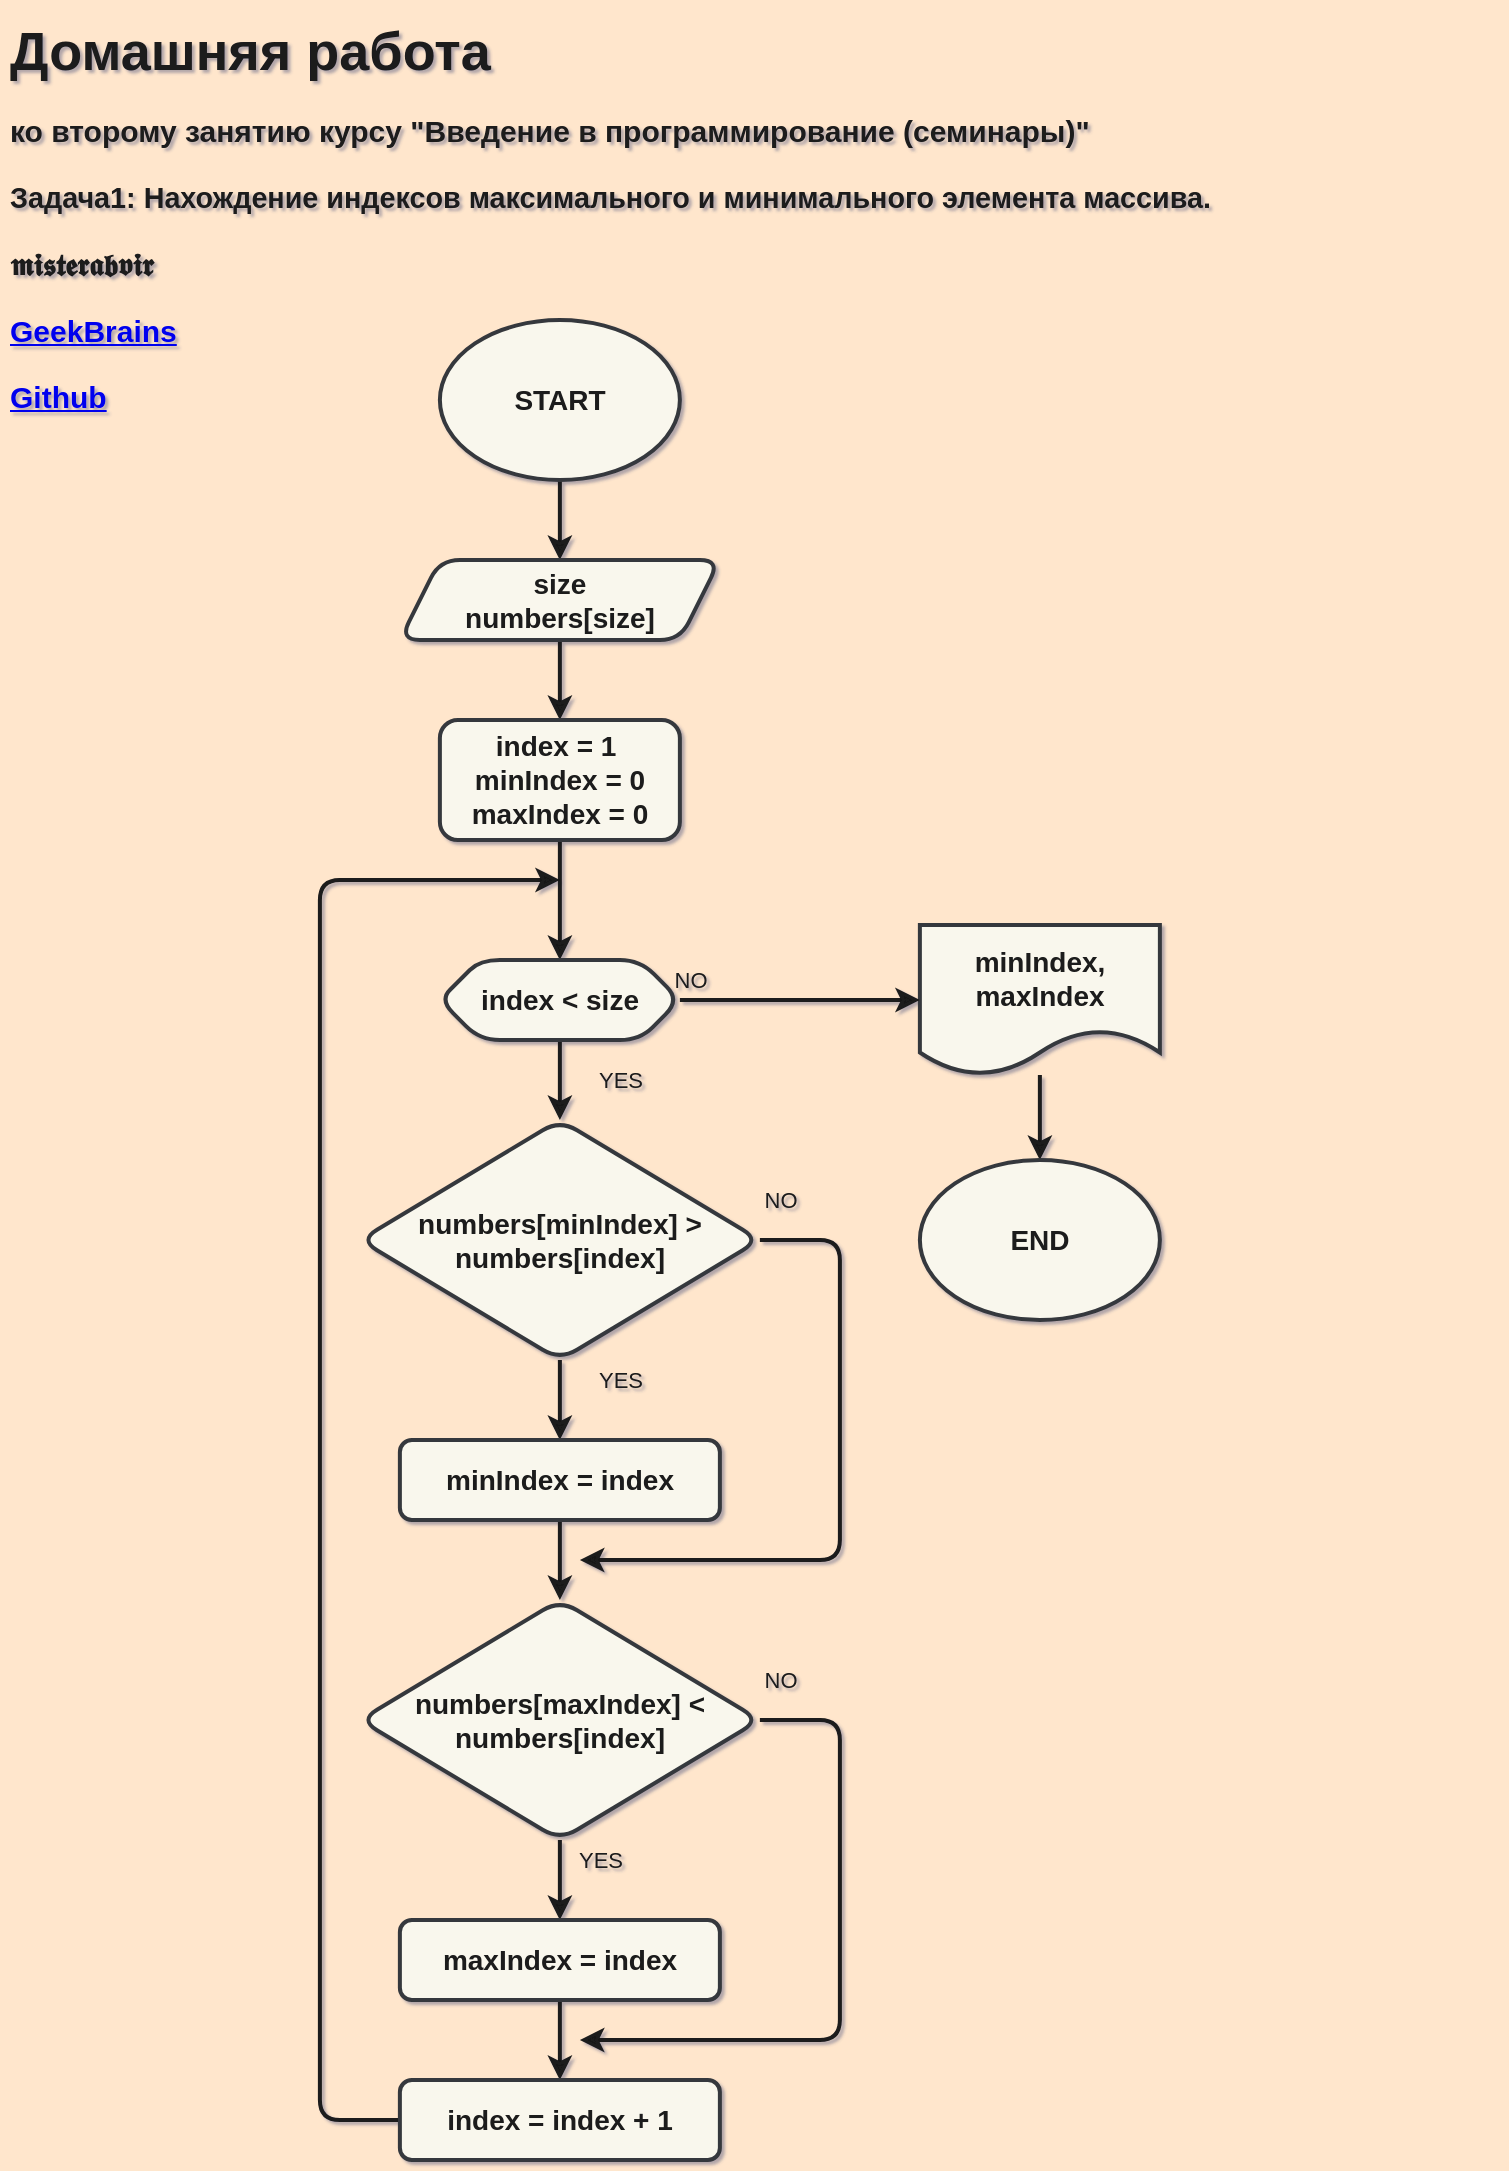<mxfile>
    <diagram id="HgxuDFO7ci0bPYLWqyz5" name="Page-1">
        <mxGraphModel dx="1153" dy="976" grid="1" gridSize="10" guides="1" tooltips="1" connect="1" arrows="1" fold="1" page="1" pageScale="1" pageWidth="827" pageHeight="1169" background="#FFE6CC" math="0" shadow="1">
            <root>
                <mxCell id="0"/>
                <mxCell id="1" parent="0"/>
                <object label="&lt;h1 style=&quot;font-size: 15px&quot;&gt;&lt;font style=&quot;font-size: 27px&quot;&gt;Домашняя работа&lt;/font&gt;&lt;/h1&gt;&lt;p style=&quot;font-size: 15px&quot;&gt;&lt;font style=&quot;font-size: 15px&quot;&gt;ко второму занятию курсу &quot;Введение в программирование (семинары)&quot;&lt;/font&gt;&lt;/p&gt;&lt;p style=&quot;font-size: 15px&quot;&gt;&lt;span dir=&quot;ltr&quot; style=&quot;left: 77.848px ; top: 130.422px ; font-size: 14.372px ; font-family: sans-serif ; transform: scalex(1.02)&quot;&gt;Задача1:&lt;/span&gt;&lt;span dir=&quot;ltr&quot; style=&quot;left: 138.052px ; top: 130.422px ; font-size: 14.372px ; font-family: sans-serif&quot;&gt; &lt;/span&gt;&lt;span dir=&quot;ltr&quot; style=&quot;left: 142.036px ; top: 130.422px ; font-size: 14.372px ; font-family: sans-serif ; transform: scalex(1.081)&quot;&gt;Нахождение индексов максимального и минимального элемента массива.&lt;/span&gt;&lt;br&gt;&lt;/p&gt;&lt;font style=&quot;font-size: 15px&quot;&gt;𝖒𝖎𝖘𝖙𝖊𝖗𝖆𝖇𝖛𝖎𝖗&lt;br&gt;&lt;/font&gt;&lt;p style=&quot;font-size: 15px&quot;&gt;&lt;a href=&quot;https://gb.ru/users/8831713&quot;&gt;&lt;font style=&quot;font-size: 15px&quot;&gt;GeekBrains&lt;/font&gt;&lt;/a&gt;&lt;/p&gt;&lt;p style=&quot;font-size: 15px&quot;&gt;&lt;a href=&quot;https://github.com/misterabvir/gb_algorithms/&quot;&gt;&lt;font style=&quot;font-size: 15px&quot;&gt;Github&lt;/font&gt;&lt;/a&gt;&lt;/p&gt;" id="23">
                    <mxCell style="text;html=1;strokeColor=none;fillColor=none;spacing=5;spacingTop=-20;whiteSpace=wrap;overflow=hidden;rounded=0;fontSize=14;fontColor=#1A1A1A;fontStyle=1" parent="1" vertex="1">
                        <mxGeometry x="40" y="40" width="750" height="240" as="geometry"/>
                    </mxCell>
                </object>
                <mxCell id="fwJVP8VtZSIYC7BJ0X0V-26" value="" style="edgeStyle=orthogonalEdgeStyle;rounded=1;orthogonalLoop=1;jettySize=auto;html=1;labelBackgroundColor=none;strokeColor=#1A1A1A;strokeWidth=2;fontColor=#1A1A1A;" parent="1" source="fwJVP8VtZSIYC7BJ0X0V-23" target="fwJVP8VtZSIYC7BJ0X0V-25" edge="1">
                    <mxGeometry relative="1" as="geometry"/>
                </mxCell>
                <mxCell id="fwJVP8VtZSIYC7BJ0X0V-23" value="minIndex, maxIndex" style="shape=document;whiteSpace=wrap;html=1;boundedLbl=1;fontSize=14;fillColor=#f9f7ed;strokeColor=#36393d;fontColor=#1A1A1A;rounded=1;strokeWidth=2;fontStyle=1;" parent="1" vertex="1">
                    <mxGeometry x="499.94" y="492.5" width="120" height="75" as="geometry"/>
                </mxCell>
                <mxCell id="fwJVP8VtZSIYC7BJ0X0V-25" value="END" style="ellipse;whiteSpace=wrap;html=1;rounded=1;fillColor=#f9f7ed;strokeColor=#36393d;strokeWidth=2;fontColor=#1A1A1A;fontStyle=1;fontSize=14;" parent="1" vertex="1">
                    <mxGeometry x="499.94" y="610" width="120" height="80" as="geometry"/>
                </mxCell>
                <mxCell id="cQfYgWPY9KQmNeoO3Wew-23" value="" style="edgeStyle=none;curved=1;rounded=1;html=1;fontSize=14;fontColor=#1A1A1A;labelBackgroundColor=none;strokeColor=#1A1A1A;strokeWidth=2;" parent="1" source="cQfYgWPY9KQmNeoO3Wew-24" target="cQfYgWPY9KQmNeoO3Wew-26" edge="1">
                    <mxGeometry relative="1" as="geometry"/>
                </mxCell>
                <mxCell id="cQfYgWPY9KQmNeoO3Wew-24" value="START" style="ellipse;whiteSpace=wrap;html=1;rounded=1;fillColor=#f9f7ed;strokeColor=#36393d;strokeWidth=2;fontColor=#1A1A1A;fontStyle=1;fontSize=14;" parent="1" vertex="1">
                    <mxGeometry x="259.94" y="190" width="120" height="80" as="geometry"/>
                </mxCell>
                <mxCell id="cQfYgWPY9KQmNeoO3Wew-25" value="" style="edgeStyle=orthogonalEdgeStyle;rounded=0;orthogonalLoop=1;jettySize=auto;html=1;strokeColor=#1A1A1A;strokeWidth=2;" parent="1" source="cQfYgWPY9KQmNeoO3Wew-26" target="cQfYgWPY9KQmNeoO3Wew-28" edge="1">
                    <mxGeometry relative="1" as="geometry"/>
                </mxCell>
                <mxCell id="cQfYgWPY9KQmNeoO3Wew-26" value="size&lt;br&gt;numbers[size]" style="shape=parallelogram;perimeter=parallelogramPerimeter;whiteSpace=wrap;html=1;fixedSize=1;fontSize=14;fillColor=#f9f7ed;strokeColor=#36393d;fontColor=#1A1A1A;rounded=1;strokeWidth=2;fontStyle=1;" parent="1" vertex="1">
                    <mxGeometry x="239.94" y="310" width="160" height="40" as="geometry"/>
                </mxCell>
                <mxCell id="cQfYgWPY9KQmNeoO3Wew-33" value="" style="edgeStyle=orthogonalEdgeStyle;rounded=1;orthogonalLoop=1;jettySize=auto;html=1;labelBackgroundColor=none;strokeColor=#1A1A1A;strokeWidth=2;fontColor=#1A1A1A;" parent="1" source="cQfYgWPY9KQmNeoO3Wew-28" target="cQfYgWPY9KQmNeoO3Wew-32" edge="1">
                    <mxGeometry relative="1" as="geometry"/>
                </mxCell>
                <mxCell id="cQfYgWPY9KQmNeoO3Wew-28" value="index = 1&amp;nbsp;&lt;br&gt;minIndex = 0&lt;br&gt;maxIndex = 0" style="rounded=1;whiteSpace=wrap;html=1;fontSize=14;fillColor=#f9f7ed;strokeColor=#36393d;fontColor=#1A1A1A;strokeWidth=2;fontStyle=1;" parent="1" vertex="1">
                    <mxGeometry x="259.94" y="390" width="120" height="60" as="geometry"/>
                </mxCell>
                <mxCell id="TfGkW2T2U8pZ0mx2bVF4-23" value="NO" style="edgeStyle=orthogonalEdgeStyle;rounded=1;orthogonalLoop=1;jettySize=auto;html=1;strokeWidth=2;strokeColor=#1A1A1A;fontColor=#1A1A1A;labelBackgroundColor=none;" parent="1" source="cQfYgWPY9KQmNeoO3Wew-32" target="fwJVP8VtZSIYC7BJ0X0V-23" edge="1">
                    <mxGeometry x="-0.92" y="10" relative="1" as="geometry">
                        <mxPoint as="offset"/>
                    </mxGeometry>
                </mxCell>
                <mxCell id="TfGkW2T2U8pZ0mx2bVF4-25" value="YES" style="edgeStyle=orthogonalEdgeStyle;rounded=1;orthogonalLoop=1;jettySize=auto;html=1;labelBackgroundColor=none;strokeColor=#1A1A1A;strokeWidth=2;fontColor=#1A1A1A;" parent="1" source="cQfYgWPY9KQmNeoO3Wew-32" target="TfGkW2T2U8pZ0mx2bVF4-24" edge="1">
                    <mxGeometry y="30" relative="1" as="geometry">
                        <mxPoint as="offset"/>
                    </mxGeometry>
                </mxCell>
                <mxCell id="cQfYgWPY9KQmNeoO3Wew-32" value="index &amp;lt; size" style="shape=hexagon;perimeter=hexagonPerimeter2;whiteSpace=wrap;html=1;fixedSize=1;fontSize=14;fillColor=#f9f7ed;strokeColor=#36393d;fontColor=#1A1A1A;rounded=1;strokeWidth=2;fontStyle=1;" parent="1" vertex="1">
                    <mxGeometry x="259.94" y="510" width="120" height="40" as="geometry"/>
                </mxCell>
                <mxCell id="TfGkW2T2U8pZ0mx2bVF4-27" value="YES" style="edgeStyle=orthogonalEdgeStyle;rounded=1;orthogonalLoop=1;jettySize=auto;html=1;labelBackgroundColor=none;strokeColor=#1A1A1A;strokeWidth=2;fontColor=#1A1A1A;" parent="1" source="TfGkW2T2U8pZ0mx2bVF4-24" target="TfGkW2T2U8pZ0mx2bVF4-26" edge="1">
                    <mxGeometry x="-0.5" y="30" relative="1" as="geometry">
                        <mxPoint as="offset"/>
                    </mxGeometry>
                </mxCell>
                <mxCell id="TfGkW2T2U8pZ0mx2bVF4-32" value="NO" style="edgeStyle=orthogonalEdgeStyle;rounded=1;orthogonalLoop=1;jettySize=auto;html=1;labelBackgroundColor=none;strokeColor=#1A1A1A;strokeWidth=2;fontColor=#1A1A1A;" parent="1" source="TfGkW2T2U8pZ0mx2bVF4-24" edge="1">
                    <mxGeometry x="-0.939" y="20" relative="1" as="geometry">
                        <mxPoint x="329.94" y="810" as="targetPoint"/>
                        <Array as="points">
                            <mxPoint x="459.94" y="650"/>
                            <mxPoint x="459.94" y="810"/>
                        </Array>
                        <mxPoint as="offset"/>
                    </mxGeometry>
                </mxCell>
                <mxCell id="TfGkW2T2U8pZ0mx2bVF4-24" value="numbers[minIndex] &amp;gt; numbers[index]" style="rhombus;whiteSpace=wrap;html=1;fontSize=14;fillColor=#f9f7ed;strokeColor=#36393d;fontColor=#1A1A1A;rounded=1;strokeWidth=2;fontStyle=1;" parent="1" vertex="1">
                    <mxGeometry x="219.94" y="590" width="200" height="120" as="geometry"/>
                </mxCell>
                <mxCell id="TfGkW2T2U8pZ0mx2bVF4-31" style="edgeStyle=orthogonalEdgeStyle;rounded=1;orthogonalLoop=1;jettySize=auto;html=1;entryX=0.5;entryY=0;entryDx=0;entryDy=0;labelBackgroundColor=none;strokeColor=#1A1A1A;strokeWidth=2;fontColor=#1A1A1A;" parent="1" source="TfGkW2T2U8pZ0mx2bVF4-26" target="TfGkW2T2U8pZ0mx2bVF4-29" edge="1">
                    <mxGeometry relative="1" as="geometry"/>
                </mxCell>
                <mxCell id="TfGkW2T2U8pZ0mx2bVF4-26" value="minIndex = index" style="rounded=1;whiteSpace=wrap;html=1;fontSize=14;fillColor=#f9f7ed;strokeColor=#36393d;fontColor=#1A1A1A;strokeWidth=2;fontStyle=1;" parent="1" vertex="1">
                    <mxGeometry x="239.94" y="750" width="160" height="40" as="geometry"/>
                </mxCell>
                <mxCell id="TfGkW2T2U8pZ0mx2bVF4-28" value="YES" style="edgeStyle=orthogonalEdgeStyle;rounded=1;orthogonalLoop=1;jettySize=auto;html=1;labelBackgroundColor=none;strokeColor=#1A1A1A;strokeWidth=2;fontColor=#1A1A1A;" parent="1" source="TfGkW2T2U8pZ0mx2bVF4-29" target="TfGkW2T2U8pZ0mx2bVF4-30" edge="1">
                    <mxGeometry x="-0.5" y="20" relative="1" as="geometry">
                        <mxPoint as="offset"/>
                    </mxGeometry>
                </mxCell>
                <mxCell id="TfGkW2T2U8pZ0mx2bVF4-36" value="NO" style="edgeStyle=orthogonalEdgeStyle;rounded=1;orthogonalLoop=1;jettySize=auto;html=1;labelBackgroundColor=none;strokeColor=#1A1A1A;strokeWidth=2;fontColor=#1A1A1A;" parent="1" source="TfGkW2T2U8pZ0mx2bVF4-29" edge="1">
                    <mxGeometry x="-0.939" y="20" relative="1" as="geometry">
                        <mxPoint x="329.94" y="1050" as="targetPoint"/>
                        <Array as="points">
                            <mxPoint x="459.94" y="890"/>
                            <mxPoint x="459.94" y="1050"/>
                        </Array>
                        <mxPoint as="offset"/>
                    </mxGeometry>
                </mxCell>
                <mxCell id="TfGkW2T2U8pZ0mx2bVF4-29" value="numbers[maxIndex] &amp;lt; numbers[index]" style="rhombus;whiteSpace=wrap;html=1;fontSize=14;fillColor=#f9f7ed;strokeColor=#36393d;fontColor=#1A1A1A;rounded=1;strokeWidth=2;fontStyle=1;" parent="1" vertex="1">
                    <mxGeometry x="219.94" y="830" width="200" height="120" as="geometry"/>
                </mxCell>
                <mxCell id="TfGkW2T2U8pZ0mx2bVF4-35" value="" style="edgeStyle=orthogonalEdgeStyle;rounded=1;orthogonalLoop=1;jettySize=auto;html=1;labelBackgroundColor=none;strokeColor=#1A1A1A;strokeWidth=2;fontColor=#1A1A1A;" parent="1" source="TfGkW2T2U8pZ0mx2bVF4-30" target="TfGkW2T2U8pZ0mx2bVF4-34" edge="1">
                    <mxGeometry relative="1" as="geometry"/>
                </mxCell>
                <mxCell id="TfGkW2T2U8pZ0mx2bVF4-30" value="maxIndex = index" style="rounded=1;whiteSpace=wrap;html=1;fontSize=14;fillColor=#f9f7ed;strokeColor=#36393d;fontColor=#1A1A1A;strokeWidth=2;fontStyle=1;" parent="1" vertex="1">
                    <mxGeometry x="239.94" y="990" width="160" height="40" as="geometry"/>
                </mxCell>
                <mxCell id="TfGkW2T2U8pZ0mx2bVF4-37" style="edgeStyle=orthogonalEdgeStyle;rounded=1;orthogonalLoop=1;jettySize=auto;html=1;labelBackgroundColor=none;strokeColor=#1A1A1A;strokeWidth=2;fontColor=#1A1A1A;" parent="1" source="TfGkW2T2U8pZ0mx2bVF4-34" edge="1">
                    <mxGeometry relative="1" as="geometry">
                        <mxPoint x="319.94" y="470" as="targetPoint"/>
                        <Array as="points">
                            <mxPoint x="199.94" y="1090"/>
                            <mxPoint x="199.94" y="470"/>
                        </Array>
                    </mxGeometry>
                </mxCell>
                <mxCell id="TfGkW2T2U8pZ0mx2bVF4-34" value="index = index + 1" style="whiteSpace=wrap;html=1;fontSize=14;fillColor=#f9f7ed;strokeColor=#36393d;fontColor=#1A1A1A;rounded=1;strokeWidth=2;fontStyle=1;" parent="1" vertex="1">
                    <mxGeometry x="239.94" y="1070" width="160" height="40" as="geometry"/>
                </mxCell>
            </root>
        </mxGraphModel>
    </diagram>
</mxfile>